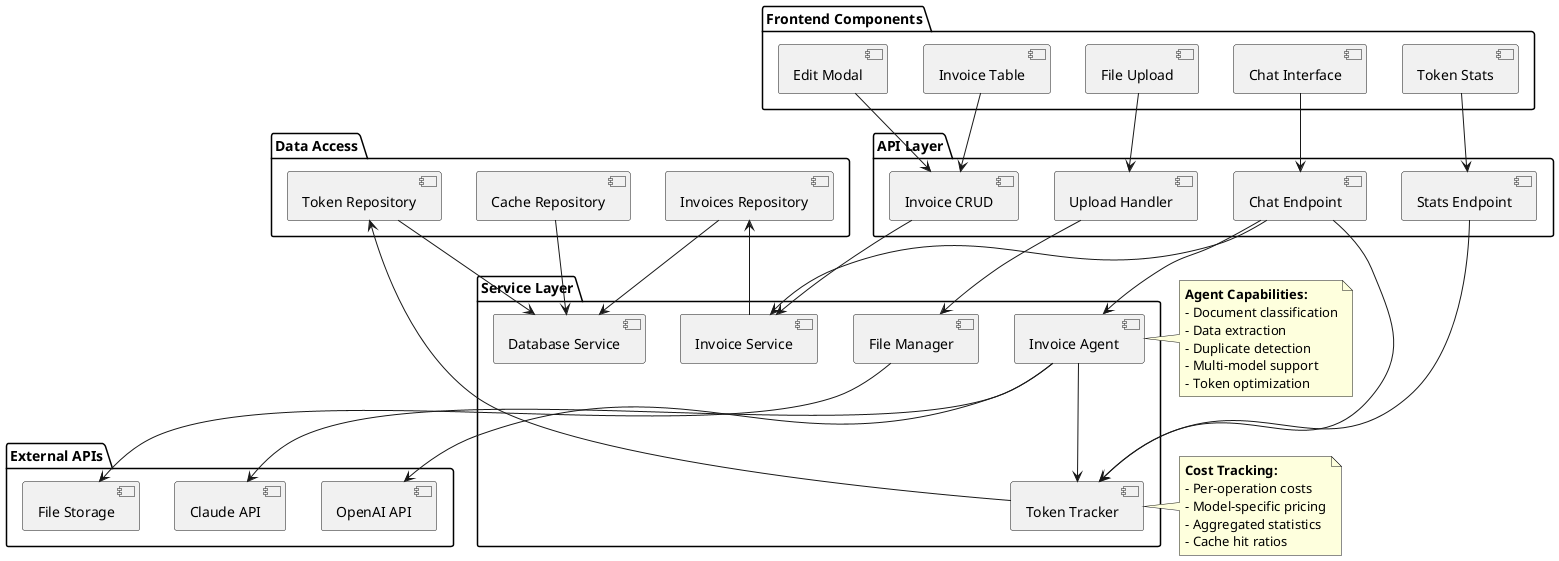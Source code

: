 @startuml Component Architecture

package "Frontend Components" {
    [Chat Interface] as ChatUI
    [File Upload] as Upload
    [Invoice Table] as Table
    [Edit Modal] as EditModal
    [Token Stats] as Stats
}

package "API Layer" {
    [Chat Endpoint] as ChatAPI
    [Invoice CRUD] as InvoiceAPI
    [Stats Endpoint] as StatsAPI
    [Upload Handler] as UploadAPI
}

package "Service Layer" {
    [Invoice Agent] as Agent
    [Invoice Service] as InvoiceService
    [Token Tracker] as TokenService
    [File Manager] as FileService
    [Database Service] as DBService
}

package "Data Access" {
    [Invoices Repository] as InvoiceRepo
    [Token Repository] as TokenRepo
    [Cache Repository] as CacheRepo
}

package "External APIs" {
    [Claude API] as Claude
    [OpenAI API] as OpenAI
    [File Storage] as Storage
}

' Frontend connections
ChatUI --> ChatAPI
Upload --> UploadAPI
Table --> InvoiceAPI
EditModal --> InvoiceAPI
Stats --> StatsAPI

' API to Service connections
ChatAPI --> Agent
ChatAPI --> InvoiceService
ChatAPI --> TokenService
InvoiceAPI --> InvoiceService
StatsAPI --> TokenService
UploadAPI --> FileService

' Service connections
Agent --> Claude
Agent --> OpenAI
Agent --> TokenService
InvoiceService --> InvoiceRepo
TokenService --> TokenRepo
FileService --> Storage

' Repository connections
InvoiceRepo --> DBService
TokenRepo --> DBService
CacheRepo --> DBService

note right of Agent
**Agent Capabilities:**
- Document classification
- Data extraction
- Duplicate detection
- Multi-model support
- Token optimization
end note

note left of TokenService
**Cost Tracking:**
- Per-operation costs
- Model-specific pricing
- Aggregated statistics
- Cache hit ratios
end note

@enduml